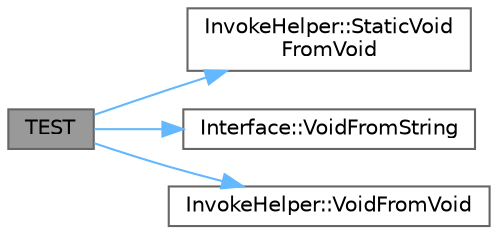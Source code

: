 digraph "TEST"
{
 // LATEX_PDF_SIZE
  bgcolor="transparent";
  edge [fontname=Helvetica,fontsize=10,labelfontname=Helvetica,labelfontsize=10];
  node [fontname=Helvetica,fontsize=10,shape=box,height=0.2,width=0.4];
  rankdir="LR";
  Node1 [id="Node000001",label="TEST",height=0.2,width=0.4,color="gray40", fillcolor="grey60", style="filled", fontcolor="black",tooltip=" "];
  Node1 -> Node2 [id="edge1_Node000001_Node000002",color="steelblue1",style="solid",tooltip=" "];
  Node2 [id="Node000002",label="InvokeHelper::StaticVoid\lFromVoid",height=0.2,width=0.4,color="grey40", fillcolor="white", style="filled",URL="$class_invoke_helper.html#ad3b411954c7029a958bc01356caf88c7",tooltip=" "];
  Node1 -> Node3 [id="edge2_Node000001_Node000003",color="steelblue1",style="solid",tooltip=" "];
  Node3 [id="Node000003",label="Interface::VoidFromString",height=0.2,width=0.4,color="grey40", fillcolor="white", style="filled",URL="$class_interface.html#aaa764d6fd0adb79ee52f759ad66833f8",tooltip=" "];
  Node1 -> Node4 [id="edge3_Node000001_Node000004",color="steelblue1",style="solid",tooltip=" "];
  Node4 [id="Node000004",label="InvokeHelper::VoidFromVoid",height=0.2,width=0.4,color="grey40", fillcolor="white", style="filled",URL="$class_invoke_helper.html#adda4324e4fbfbbc7ea95b933e78878fb",tooltip=" "];
}

